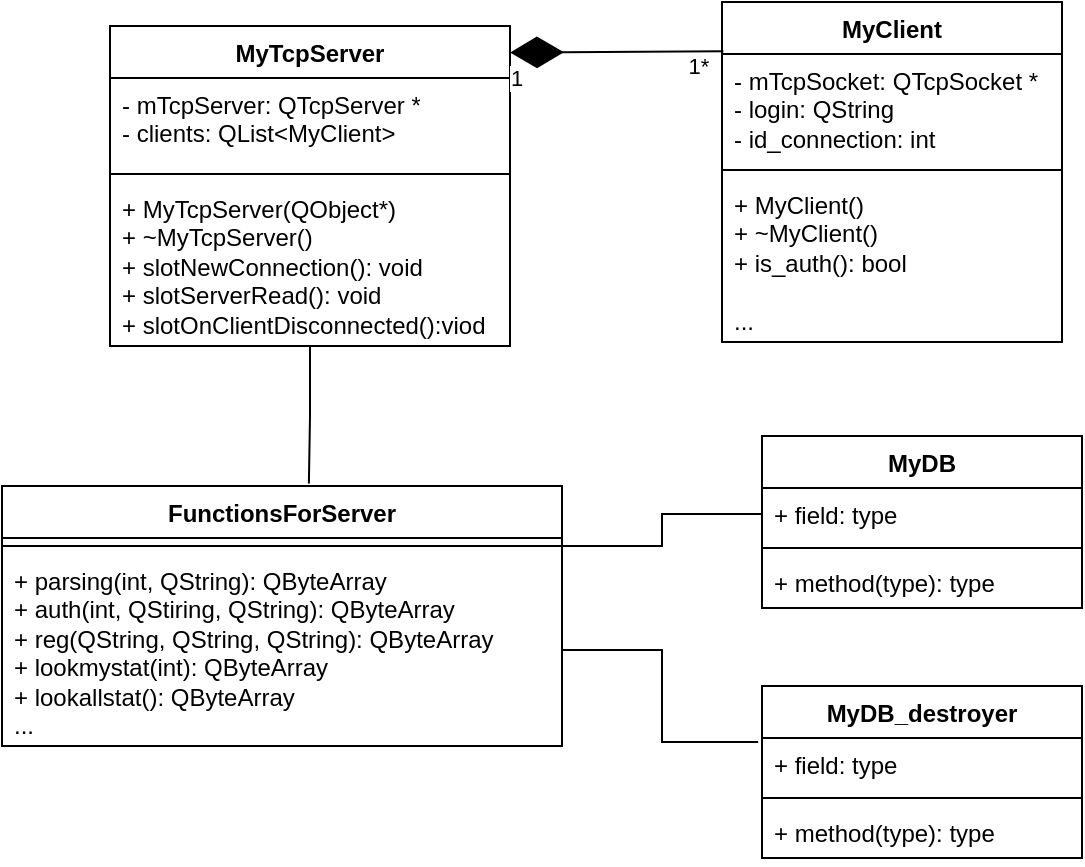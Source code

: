 <mxfile version="24.2.0" type="device">
  <diagram name="Страница — 1" id="5QLbF_EbArCZrA3MdyYp">
    <mxGraphModel dx="794" dy="425" grid="1" gridSize="10" guides="1" tooltips="1" connect="1" arrows="1" fold="1" page="1" pageScale="1" pageWidth="827" pageHeight="1169" math="0" shadow="0">
      <root>
        <mxCell id="0" />
        <mxCell id="1" parent="0" />
        <mxCell id="PqDy4sXVkUOTv9079twN-2" value="MyTcpServer" style="swimlane;fontStyle=1;align=center;verticalAlign=top;childLayout=stackLayout;horizontal=1;startSize=26;horizontalStack=0;resizeParent=1;resizeParentMax=0;resizeLast=0;collapsible=1;marginBottom=0;whiteSpace=wrap;html=1;" vertex="1" parent="1">
          <mxGeometry x="154" y="150" width="200" height="160" as="geometry" />
        </mxCell>
        <mxCell id="PqDy4sXVkUOTv9079twN-3" value="- mTcpServer: QTcpServer *&lt;div&gt;- clients: QList&amp;lt;MyClient&amp;gt;&lt;/div&gt;" style="text;strokeColor=none;fillColor=none;align=left;verticalAlign=top;spacingLeft=4;spacingRight=4;overflow=hidden;rotatable=0;points=[[0,0.5],[1,0.5]];portConstraint=eastwest;whiteSpace=wrap;html=1;" vertex="1" parent="PqDy4sXVkUOTv9079twN-2">
          <mxGeometry y="26" width="200" height="44" as="geometry" />
        </mxCell>
        <mxCell id="PqDy4sXVkUOTv9079twN-4" value="" style="line;strokeWidth=1;fillColor=none;align=left;verticalAlign=middle;spacingTop=-1;spacingLeft=3;spacingRight=3;rotatable=0;labelPosition=right;points=[];portConstraint=eastwest;strokeColor=inherit;" vertex="1" parent="PqDy4sXVkUOTv9079twN-2">
          <mxGeometry y="70" width="200" height="8" as="geometry" />
        </mxCell>
        <mxCell id="PqDy4sXVkUOTv9079twN-5" value="+ MyTcpServer(QObject*)&lt;div&gt;+ ~MyTcpServer()&lt;/div&gt;&lt;div&gt;+ slotNewConnection(): void&lt;/div&gt;&lt;div&gt;+ slotServerRead(): void&lt;/div&gt;&lt;div&gt;+ slotOnClientDisconnected():viod&lt;/div&gt;" style="text;strokeColor=none;fillColor=none;align=left;verticalAlign=top;spacingLeft=4;spacingRight=4;overflow=hidden;rotatable=0;points=[[0,0.5],[1,0.5]];portConstraint=eastwest;whiteSpace=wrap;html=1;" vertex="1" parent="PqDy4sXVkUOTv9079twN-2">
          <mxGeometry y="78" width="200" height="82" as="geometry" />
        </mxCell>
        <mxCell id="PqDy4sXVkUOTv9079twN-10" value="MyClient" style="swimlane;fontStyle=1;align=center;verticalAlign=top;childLayout=stackLayout;horizontal=1;startSize=26;horizontalStack=0;resizeParent=1;resizeParentMax=0;resizeLast=0;collapsible=1;marginBottom=0;whiteSpace=wrap;html=1;" vertex="1" parent="1">
          <mxGeometry x="460" y="138" width="170" height="170" as="geometry" />
        </mxCell>
        <mxCell id="PqDy4sXVkUOTv9079twN-11" value="- mTcpSocket: QTcpSocket *&lt;div&gt;- login: QString&lt;/div&gt;&lt;div&gt;- id_connection: int&lt;/div&gt;" style="text;strokeColor=none;fillColor=none;align=left;verticalAlign=top;spacingLeft=4;spacingRight=4;overflow=hidden;rotatable=0;points=[[0,0.5],[1,0.5]];portConstraint=eastwest;whiteSpace=wrap;html=1;" vertex="1" parent="PqDy4sXVkUOTv9079twN-10">
          <mxGeometry y="26" width="170" height="54" as="geometry" />
        </mxCell>
        <mxCell id="PqDy4sXVkUOTv9079twN-12" value="" style="line;strokeWidth=1;fillColor=none;align=left;verticalAlign=middle;spacingTop=-1;spacingLeft=3;spacingRight=3;rotatable=0;labelPosition=right;points=[];portConstraint=eastwest;strokeColor=inherit;" vertex="1" parent="PqDy4sXVkUOTv9079twN-10">
          <mxGeometry y="80" width="170" height="8" as="geometry" />
        </mxCell>
        <mxCell id="PqDy4sXVkUOTv9079twN-13" value="+ MyClient()&lt;div&gt;+ ~MyClient()&lt;/div&gt;&lt;div&gt;+ is_auth(): bool&lt;/div&gt;&lt;div&gt;&lt;br&gt;&lt;/div&gt;&lt;div&gt;...&lt;/div&gt;" style="text;strokeColor=none;fillColor=none;align=left;verticalAlign=top;spacingLeft=4;spacingRight=4;overflow=hidden;rotatable=0;points=[[0,0.5],[1,0.5]];portConstraint=eastwest;whiteSpace=wrap;html=1;" vertex="1" parent="PqDy4sXVkUOTv9079twN-10">
          <mxGeometry y="88" width="170" height="82" as="geometry" />
        </mxCell>
        <mxCell id="PqDy4sXVkUOTv9079twN-34" style="edgeStyle=orthogonalEdgeStyle;rounded=0;orthogonalLoop=1;jettySize=auto;html=1;entryX=0;entryY=0.5;entryDx=0;entryDy=0;endArrow=none;endFill=0;" edge="1" parent="1" source="PqDy4sXVkUOTv9079twN-14" target="PqDy4sXVkUOTv9079twN-23">
          <mxGeometry relative="1" as="geometry">
            <Array as="points">
              <mxPoint x="430" y="410" />
              <mxPoint x="430" y="394" />
            </Array>
          </mxGeometry>
        </mxCell>
        <mxCell id="PqDy4sXVkUOTv9079twN-14" value="FunctionsForServer" style="swimlane;fontStyle=1;align=center;verticalAlign=top;childLayout=stackLayout;horizontal=1;startSize=26;horizontalStack=0;resizeParent=1;resizeParentMax=0;resizeLast=0;collapsible=1;marginBottom=0;whiteSpace=wrap;html=1;" vertex="1" parent="1">
          <mxGeometry x="100" y="380" width="280" height="130" as="geometry" />
        </mxCell>
        <mxCell id="PqDy4sXVkUOTv9079twN-16" value="" style="line;strokeWidth=1;fillColor=none;align=left;verticalAlign=middle;spacingTop=-1;spacingLeft=3;spacingRight=3;rotatable=0;labelPosition=right;points=[];portConstraint=eastwest;strokeColor=inherit;" vertex="1" parent="PqDy4sXVkUOTv9079twN-14">
          <mxGeometry y="26" width="280" height="8" as="geometry" />
        </mxCell>
        <mxCell id="PqDy4sXVkUOTv9079twN-17" value="+ parsing(int, QString): QByteArray&lt;div&gt;+ auth(int, QStiring, QString): QByteArray&lt;/div&gt;&lt;div&gt;+ reg(QString, QString, QString): QByteArray&lt;/div&gt;&lt;div&gt;+ lookmystat(int): QByteArray&lt;/div&gt;&lt;div&gt;+ lookallstat(): QByteArray&lt;/div&gt;&lt;div&gt;...&lt;/div&gt;" style="text;strokeColor=none;fillColor=none;align=left;verticalAlign=top;spacingLeft=4;spacingRight=4;overflow=hidden;rotatable=0;points=[[0,0.5],[1,0.5]];portConstraint=eastwest;whiteSpace=wrap;html=1;" vertex="1" parent="PqDy4sXVkUOTv9079twN-14">
          <mxGeometry y="34" width="280" height="96" as="geometry" />
        </mxCell>
        <mxCell id="PqDy4sXVkUOTv9079twN-22" value="MyDB" style="swimlane;fontStyle=1;align=center;verticalAlign=top;childLayout=stackLayout;horizontal=1;startSize=26;horizontalStack=0;resizeParent=1;resizeParentMax=0;resizeLast=0;collapsible=1;marginBottom=0;whiteSpace=wrap;html=1;" vertex="1" parent="1">
          <mxGeometry x="480" y="355" width="160" height="86" as="geometry" />
        </mxCell>
        <mxCell id="PqDy4sXVkUOTv9079twN-23" value="+ field: type" style="text;strokeColor=none;fillColor=none;align=left;verticalAlign=top;spacingLeft=4;spacingRight=4;overflow=hidden;rotatable=0;points=[[0,0.5],[1,0.5]];portConstraint=eastwest;whiteSpace=wrap;html=1;" vertex="1" parent="PqDy4sXVkUOTv9079twN-22">
          <mxGeometry y="26" width="160" height="26" as="geometry" />
        </mxCell>
        <mxCell id="PqDy4sXVkUOTv9079twN-24" value="" style="line;strokeWidth=1;fillColor=none;align=left;verticalAlign=middle;spacingTop=-1;spacingLeft=3;spacingRight=3;rotatable=0;labelPosition=right;points=[];portConstraint=eastwest;strokeColor=inherit;" vertex="1" parent="PqDy4sXVkUOTv9079twN-22">
          <mxGeometry y="52" width="160" height="8" as="geometry" />
        </mxCell>
        <mxCell id="PqDy4sXVkUOTv9079twN-25" value="+ method(type): type" style="text;strokeColor=none;fillColor=none;align=left;verticalAlign=top;spacingLeft=4;spacingRight=4;overflow=hidden;rotatable=0;points=[[0,0.5],[1,0.5]];portConstraint=eastwest;whiteSpace=wrap;html=1;" vertex="1" parent="PqDy4sXVkUOTv9079twN-22">
          <mxGeometry y="60" width="160" height="26" as="geometry" />
        </mxCell>
        <mxCell id="PqDy4sXVkUOTv9079twN-26" value="MyDB_destroyer" style="swimlane;fontStyle=1;align=center;verticalAlign=top;childLayout=stackLayout;horizontal=1;startSize=26;horizontalStack=0;resizeParent=1;resizeParentMax=0;resizeLast=0;collapsible=1;marginBottom=0;whiteSpace=wrap;html=1;" vertex="1" parent="1">
          <mxGeometry x="480" y="480" width="160" height="86" as="geometry" />
        </mxCell>
        <mxCell id="PqDy4sXVkUOTv9079twN-27" value="+ field: type" style="text;strokeColor=none;fillColor=none;align=left;verticalAlign=top;spacingLeft=4;spacingRight=4;overflow=hidden;rotatable=0;points=[[0,0.5],[1,0.5]];portConstraint=eastwest;whiteSpace=wrap;html=1;" vertex="1" parent="PqDy4sXVkUOTv9079twN-26">
          <mxGeometry y="26" width="160" height="26" as="geometry" />
        </mxCell>
        <mxCell id="PqDy4sXVkUOTv9079twN-28" value="" style="line;strokeWidth=1;fillColor=none;align=left;verticalAlign=middle;spacingTop=-1;spacingLeft=3;spacingRight=3;rotatable=0;labelPosition=right;points=[];portConstraint=eastwest;strokeColor=inherit;" vertex="1" parent="PqDy4sXVkUOTv9079twN-26">
          <mxGeometry y="52" width="160" height="8" as="geometry" />
        </mxCell>
        <mxCell id="PqDy4sXVkUOTv9079twN-29" value="+ method(type): type" style="text;strokeColor=none;fillColor=none;align=left;verticalAlign=top;spacingLeft=4;spacingRight=4;overflow=hidden;rotatable=0;points=[[0,0.5],[1,0.5]];portConstraint=eastwest;whiteSpace=wrap;html=1;" vertex="1" parent="PqDy4sXVkUOTv9079twN-26">
          <mxGeometry y="60" width="160" height="26" as="geometry" />
        </mxCell>
        <mxCell id="PqDy4sXVkUOTv9079twN-30" value="" style="endArrow=diamondThin;endFill=1;endSize=24;html=1;rounded=0;exitX=0.004;exitY=0.145;exitDx=0;exitDy=0;exitPerimeter=0;entryX=1;entryY=0.083;entryDx=0;entryDy=0;entryPerimeter=0;" edge="1" parent="1" source="PqDy4sXVkUOTv9079twN-10" target="PqDy4sXVkUOTv9079twN-2">
          <mxGeometry width="160" relative="1" as="geometry">
            <mxPoint x="330" y="340" as="sourcePoint" />
            <mxPoint x="360" y="163" as="targetPoint" />
          </mxGeometry>
        </mxCell>
        <mxCell id="PqDy4sXVkUOTv9079twN-31" value="1" style="edgeLabel;html=1;align=center;verticalAlign=middle;resizable=0;points=[];" vertex="1" connectable="0" parent="PqDy4sXVkUOTv9079twN-30">
          <mxGeometry x="0.749" y="1" relative="1" as="geometry">
            <mxPoint x="-10" y="12" as="offset" />
          </mxGeometry>
        </mxCell>
        <mxCell id="PqDy4sXVkUOTv9079twN-32" value="1*" style="edgeLabel;html=1;align=center;verticalAlign=middle;resizable=0;points=[];" vertex="1" connectable="0" parent="PqDy4sXVkUOTv9079twN-30">
          <mxGeometry x="-0.769" y="-1" relative="1" as="geometry">
            <mxPoint y="8" as="offset" />
          </mxGeometry>
        </mxCell>
        <mxCell id="PqDy4sXVkUOTv9079twN-33" style="edgeStyle=orthogonalEdgeStyle;rounded=0;orthogonalLoop=1;jettySize=auto;html=1;entryX=0.548;entryY=-0.01;entryDx=0;entryDy=0;entryPerimeter=0;endArrow=none;endFill=0;" edge="1" parent="1" source="PqDy4sXVkUOTv9079twN-2" target="PqDy4sXVkUOTv9079twN-14">
          <mxGeometry relative="1" as="geometry" />
        </mxCell>
        <mxCell id="PqDy4sXVkUOTv9079twN-36" style="edgeStyle=orthogonalEdgeStyle;rounded=0;orthogonalLoop=1;jettySize=auto;html=1;entryX=-0.012;entryY=0.077;entryDx=0;entryDy=0;entryPerimeter=0;endArrow=none;endFill=0;" edge="1" parent="1" source="PqDy4sXVkUOTv9079twN-17" target="PqDy4sXVkUOTv9079twN-27">
          <mxGeometry relative="1" as="geometry" />
        </mxCell>
      </root>
    </mxGraphModel>
  </diagram>
</mxfile>
